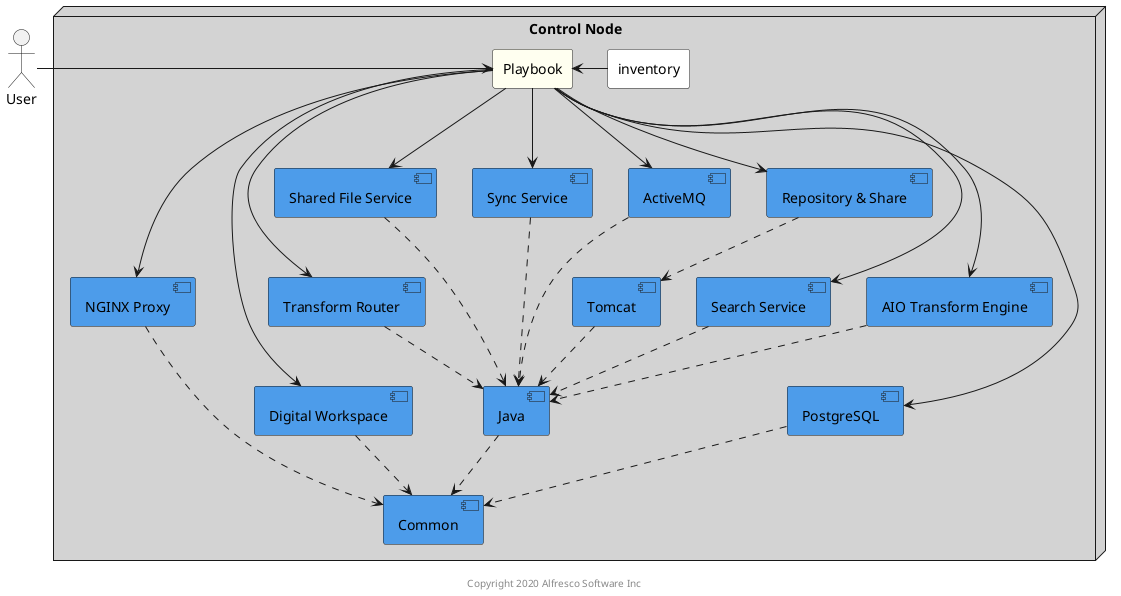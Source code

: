 @startuml acs-localhost

skinparam componentStyle uml2
' skinparam linetype ortho

actor User

node "Control Node" as "control" #LightGrey {
    rectangle "Playbook" as playbook #Ivory

    rectangle "inventory" #White

    component "Common" as common #4d9cea
    component "NGINX Proxy" as proxy #4d9cea
    component "Repository & Share" as repo #4d9cea
    component "Digital Workspace" as adw #4d9cea
    component "Search Service" as search #4d9cea
    component "AIO Transform Engine" as tengine #4d9cea
    component "Transform Router" as trouter #4d9cea
    component "Shared File Service" as sfs #4d9cea
    component "Sync Service" as sync #4d9cea
    component "Tomcat" as tomcat  #4d9cea
    component "ActiveMQ" as amq #4d9cea
    component "Java" as java #4d9cea
    component "PostgreSQL" as psql #4d9cea
}

User -> playbook
playbook <- inventory

playbook -down-> psql
playbook -down-> amq
playbook -down-> tengine
playbook -down-> search
playbook -down-> repo
playbook -down-> trouter
playbook -down-> sfs
playbook -down-> sync
playbook -down-> proxy
playbook -down-> adw

amq .down.> java
adw .down.> common
java .down.> common
proxy .down.> common
psql .down.> common
repo .down.> tomcat
search .down.> java
sfs .down.> java
sync .down.> java
tomcat .down.> java
tengine .down.> java
trouter .down.> java

center footer Copyright 2020 Alfresco Software Inc

@enduml
